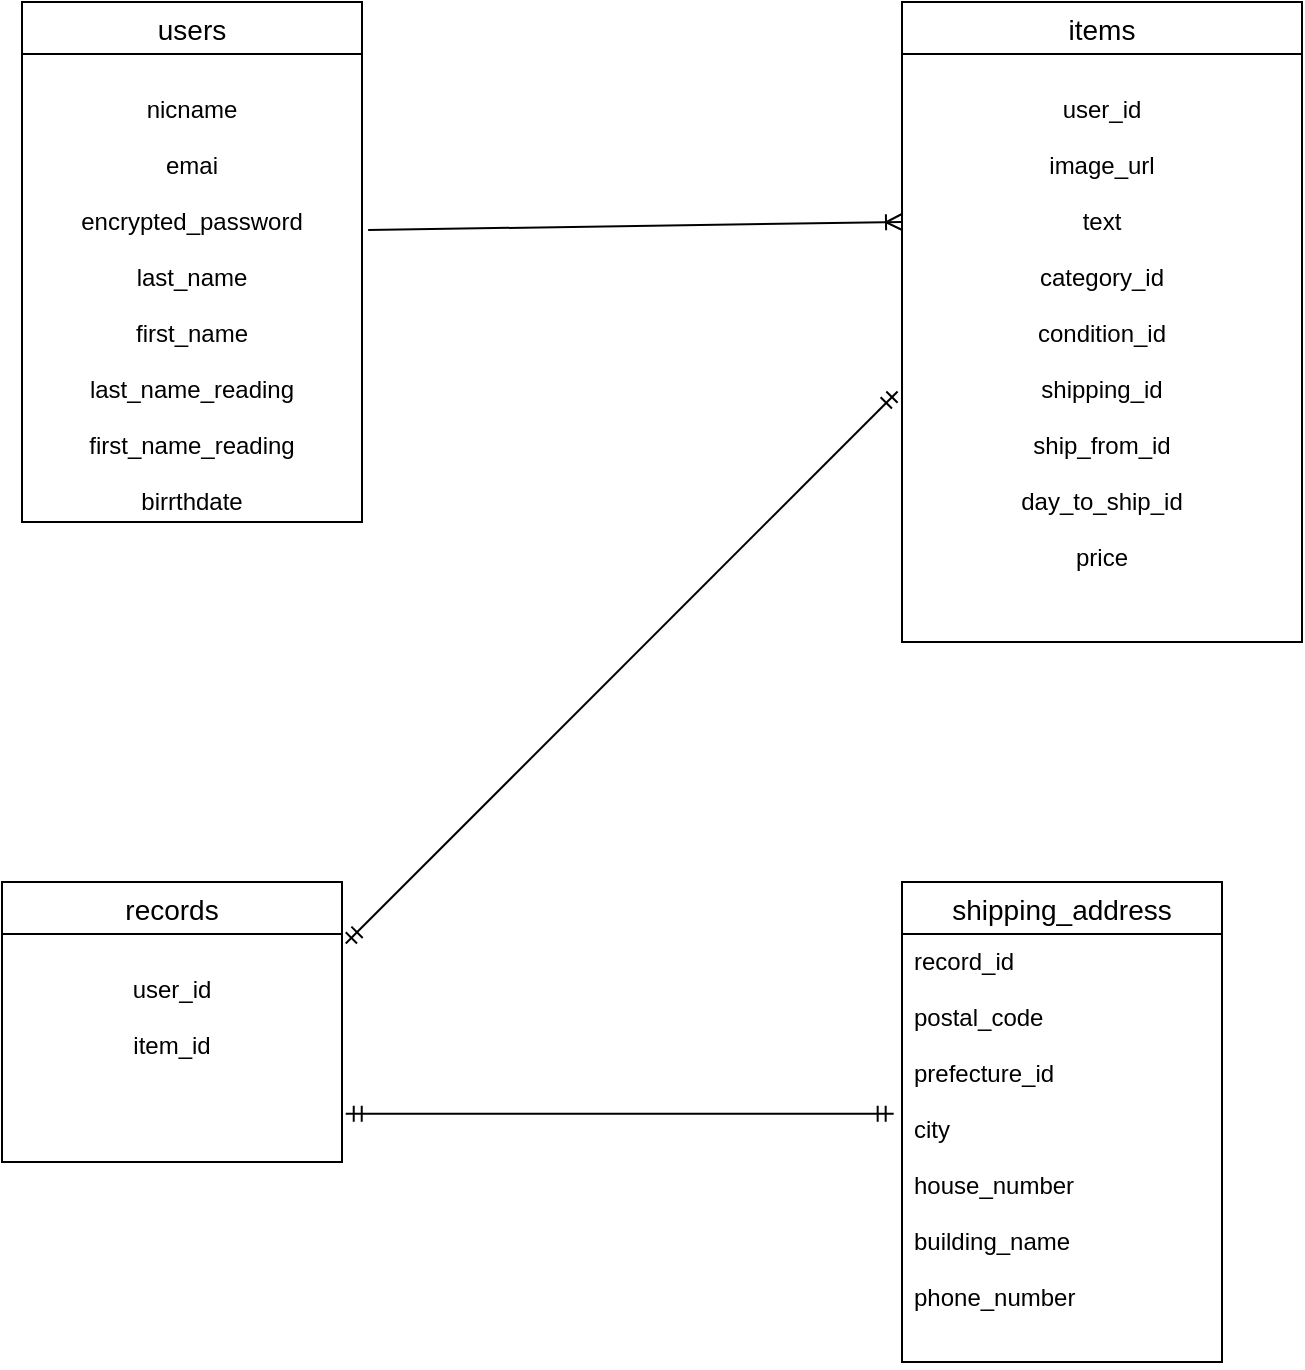 <mxfile version="13.6.5">
    <diagram id="MES3cfV3gX2EoJ_46cpw" name="ページ1">
        <mxGraphModel dx="1563" dy="1076" grid="1" gridSize="10" guides="1" tooltips="1" connect="1" arrows="1" fold="1" page="1" pageScale="1" pageWidth="827" pageHeight="1169" math="0" shadow="0">
            <root>
                <mxCell id="0"/>
                <mxCell id="1" parent="0"/>
                <mxCell id="28" value="users" style="swimlane;fontStyle=0;childLayout=stackLayout;horizontal=1;startSize=26;horizontalStack=0;resizeParent=1;resizeParentMax=0;resizeLast=0;collapsible=1;marginBottom=0;align=center;fontSize=14;" parent="1" vertex="1">
                    <mxGeometry x="40" y="160" width="170" height="260" as="geometry"/>
                </mxCell>
                <mxCell id="30" value="&#10;nicname&#10;&#10;emai&#10;&#10;encrypted_password&#10;&#10;last_name&#10;&#10;first_name&#10;&#10;last_name_reading&#10;&#10;first_name_reading&#10;&#10;birrthdate" style="text;strokeColor=none;fillColor=none;spacingLeft=4;spacingRight=4;overflow=hidden;rotatable=0;points=[[0,0.5],[1,0.5]];portConstraint=eastwest;fontSize=12;align=center;" parent="28" vertex="1">
                    <mxGeometry y="26" width="170" height="234" as="geometry"/>
                </mxCell>
                <mxCell id="32" value="items" style="swimlane;fontStyle=0;childLayout=stackLayout;horizontal=1;startSize=26;horizontalStack=0;resizeParent=1;resizeParentMax=0;resizeLast=0;collapsible=1;marginBottom=0;align=center;fontSize=14;" parent="1" vertex="1">
                    <mxGeometry x="480" y="160" width="200" height="320" as="geometry"/>
                </mxCell>
                <mxCell id="33" value="&#10;user_id&#10;&#10;image_url&#10;&#10;text&#10;&#10;category_id&#10;&#10;condition_id&#10;&#10;shipping_id&#10;&#10;ship_from_id&#10;&#10;day_to_ship_id&#10;&#10;price" style="text;strokeColor=none;fillColor=none;spacingLeft=4;spacingRight=4;overflow=hidden;rotatable=0;points=[[0,0.5],[1,0.5]];portConstraint=eastwest;fontSize=12;align=center;" parent="32" vertex="1">
                    <mxGeometry y="26" width="200" height="294" as="geometry"/>
                </mxCell>
                <mxCell id="40" value="shipping_address" style="swimlane;fontStyle=0;childLayout=stackLayout;horizontal=1;startSize=26;horizontalStack=0;resizeParent=1;resizeParentMax=0;resizeLast=0;collapsible=1;marginBottom=0;align=center;fontSize=14;" parent="1" vertex="1">
                    <mxGeometry x="480" y="600" width="160" height="240" as="geometry"/>
                </mxCell>
                <mxCell id="41" value="record_id&#10;&#10;postal_code&#10;&#10;prefecture_id&#10;&#10;city&#10;&#10;house_number&#10;&#10;building_name&#10;&#10;phone_number" style="text;strokeColor=none;fillColor=none;spacingLeft=4;spacingRight=4;overflow=hidden;rotatable=0;points=[[0,0.5],[1,0.5]];portConstraint=eastwest;fontSize=12;" parent="40" vertex="1">
                    <mxGeometry y="26" width="160" height="214" as="geometry"/>
                </mxCell>
                <mxCell id="57" value="" style="fontSize=12;html=1;endArrow=ERoneToMany;exitX=1.018;exitY=0.376;exitDx=0;exitDy=0;exitPerimeter=0;" parent="1" source="30" edge="1">
                    <mxGeometry width="100" height="100" relative="1" as="geometry">
                        <mxPoint x="380" y="370" as="sourcePoint"/>
                        <mxPoint x="480" y="270" as="targetPoint"/>
                    </mxGeometry>
                </mxCell>
                <mxCell id="62" value="records" style="swimlane;fontStyle=0;childLayout=stackLayout;horizontal=1;startSize=26;horizontalStack=0;resizeParent=1;resizeParentMax=0;resizeLast=0;collapsible=1;marginBottom=0;align=center;fontSize=14;" vertex="1" parent="1">
                    <mxGeometry x="30" y="600" width="170" height="140" as="geometry"/>
                </mxCell>
                <mxCell id="63" value="&#10;user_id&#10;&#10;item_id&#10;&#10;" style="text;strokeColor=none;fillColor=none;spacingLeft=4;spacingRight=4;overflow=hidden;rotatable=0;points=[[0,0.5],[1,0.5]];portConstraint=eastwest;fontSize=12;align=center;" vertex="1" parent="62">
                    <mxGeometry y="26" width="170" height="114" as="geometry"/>
                </mxCell>
                <mxCell id="64" value="" style="fontSize=12;html=1;endArrow=ERmandOne;startArrow=ERmandOne;entryX=-0.011;entryY=0.574;entryDx=0;entryDy=0;entryPerimeter=0;exitX=1.011;exitY=0.042;exitDx=0;exitDy=0;exitPerimeter=0;" edge="1" parent="1" source="63" target="33">
                    <mxGeometry width="100" height="100" relative="1" as="geometry">
                        <mxPoint x="290" y="630" as="sourcePoint"/>
                        <mxPoint x="370" y="480" as="targetPoint"/>
                    </mxGeometry>
                </mxCell>
                <mxCell id="65" value="" style="fontSize=12;html=1;endArrow=ERmandOne;startArrow=ERmandOne;entryX=-0.026;entryY=0.42;entryDx=0;entryDy=0;entryPerimeter=0;exitX=1.011;exitY=0.788;exitDx=0;exitDy=0;exitPerimeter=0;" edge="1" parent="1" source="63" target="41">
                    <mxGeometry width="100" height="100" relative="1" as="geometry">
                        <mxPoint x="270" y="750" as="sourcePoint"/>
                        <mxPoint x="370" y="650" as="targetPoint"/>
                    </mxGeometry>
                </mxCell>
            </root>
        </mxGraphModel>
    </diagram>
</mxfile>